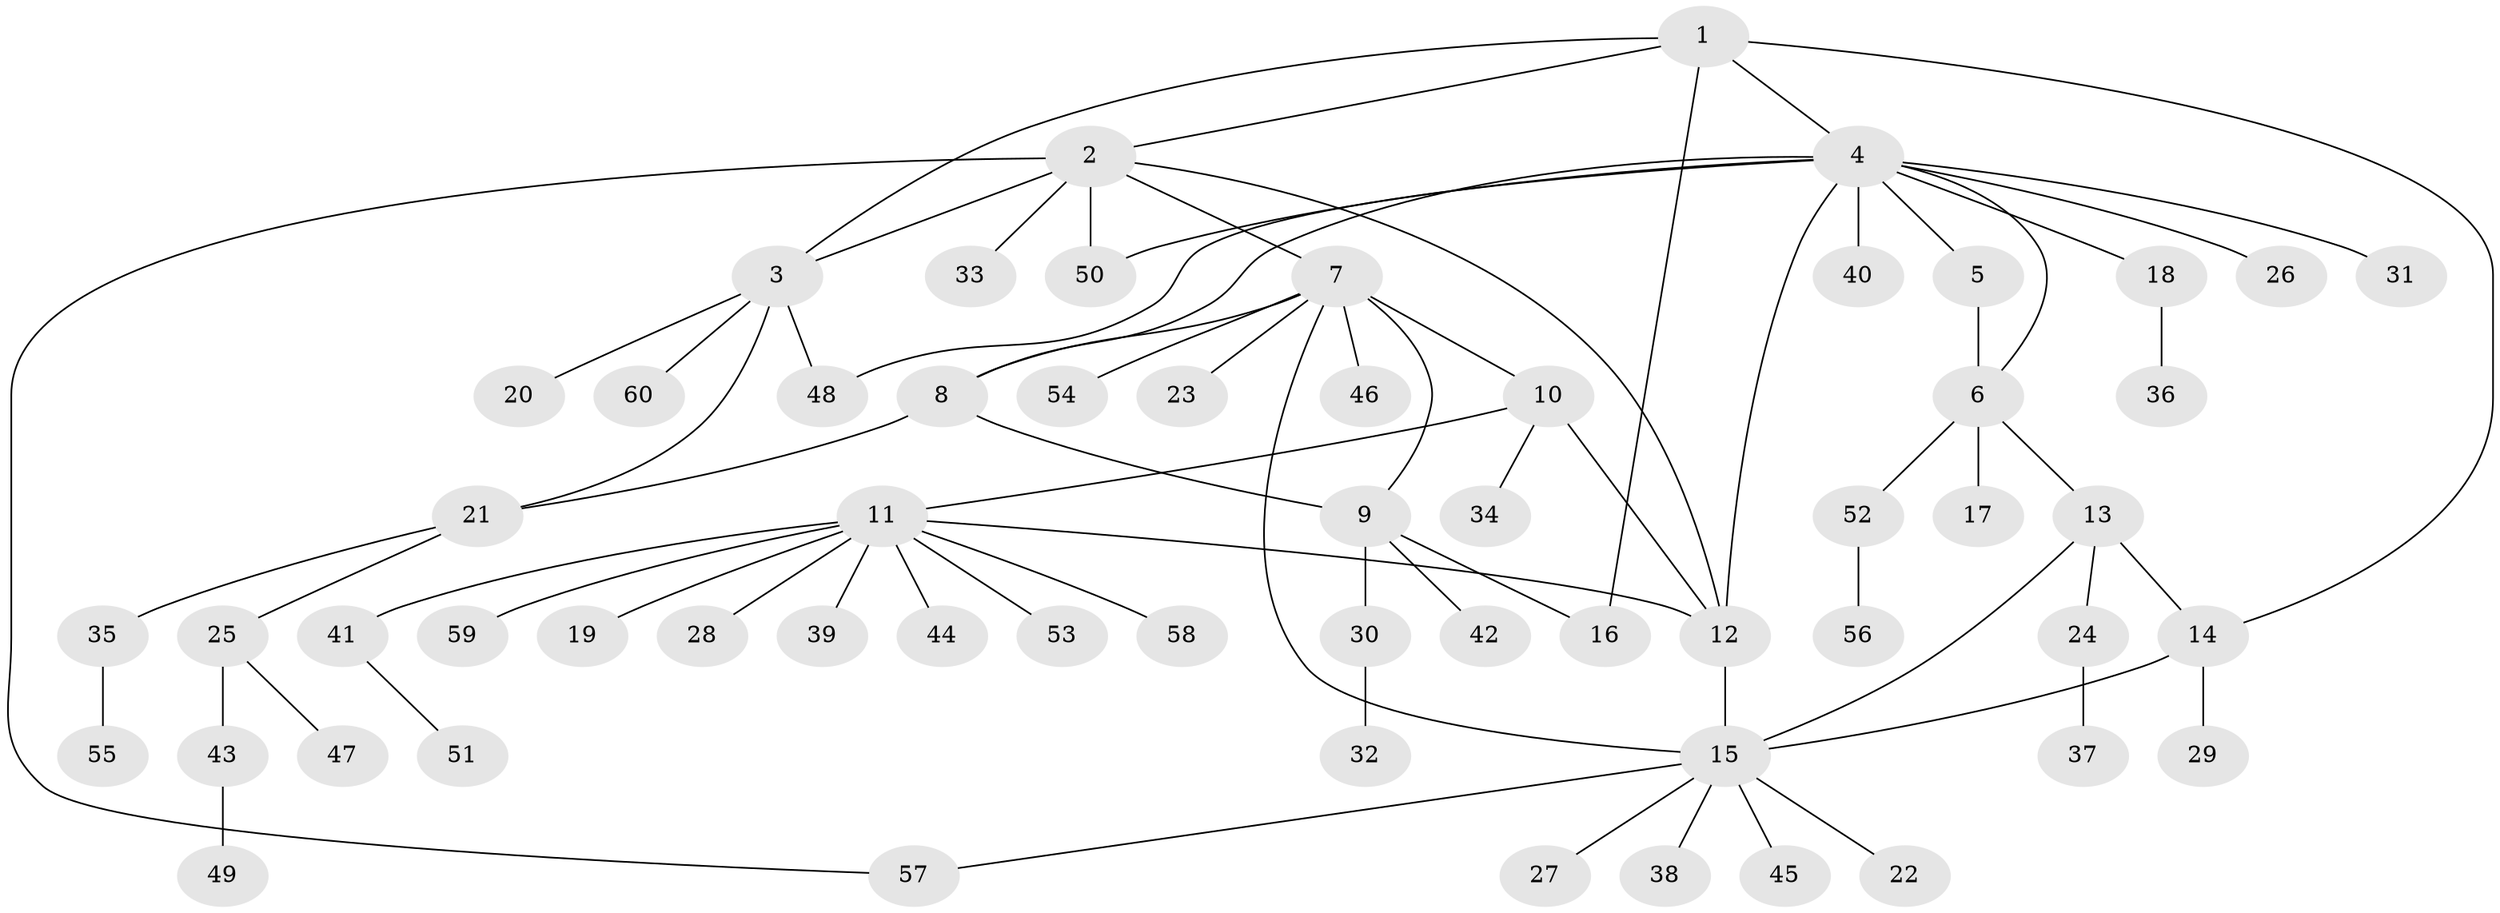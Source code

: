 // coarse degree distribution, {4: 0.11363636363636363, 10: 0.045454545454545456, 2: 0.13636363636363635, 7: 0.022727272727272728, 5: 0.045454545454545456, 3: 0.045454545454545456, 9: 0.022727272727272728, 8: 0.022727272727272728, 1: 0.5454545454545454}
// Generated by graph-tools (version 1.1) at 2025/42/03/06/25 10:42:10]
// undirected, 60 vertices, 75 edges
graph export_dot {
graph [start="1"]
  node [color=gray90,style=filled];
  1;
  2;
  3;
  4;
  5;
  6;
  7;
  8;
  9;
  10;
  11;
  12;
  13;
  14;
  15;
  16;
  17;
  18;
  19;
  20;
  21;
  22;
  23;
  24;
  25;
  26;
  27;
  28;
  29;
  30;
  31;
  32;
  33;
  34;
  35;
  36;
  37;
  38;
  39;
  40;
  41;
  42;
  43;
  44;
  45;
  46;
  47;
  48;
  49;
  50;
  51;
  52;
  53;
  54;
  55;
  56;
  57;
  58;
  59;
  60;
  1 -- 2;
  1 -- 3;
  1 -- 4;
  1 -- 14;
  1 -- 16;
  2 -- 3;
  2 -- 7;
  2 -- 12;
  2 -- 33;
  2 -- 50;
  2 -- 57;
  3 -- 20;
  3 -- 21;
  3 -- 48;
  3 -- 60;
  4 -- 5;
  4 -- 6;
  4 -- 8;
  4 -- 12;
  4 -- 18;
  4 -- 26;
  4 -- 31;
  4 -- 40;
  4 -- 48;
  4 -- 50;
  5 -- 6;
  6 -- 13;
  6 -- 17;
  6 -- 52;
  7 -- 8;
  7 -- 9;
  7 -- 10;
  7 -- 15;
  7 -- 23;
  7 -- 46;
  7 -- 54;
  8 -- 9;
  8 -- 21;
  9 -- 16;
  9 -- 30;
  9 -- 42;
  10 -- 11;
  10 -- 12;
  10 -- 34;
  11 -- 12;
  11 -- 19;
  11 -- 28;
  11 -- 39;
  11 -- 41;
  11 -- 44;
  11 -- 53;
  11 -- 58;
  11 -- 59;
  12 -- 15;
  13 -- 14;
  13 -- 15;
  13 -- 24;
  14 -- 15;
  14 -- 29;
  15 -- 22;
  15 -- 27;
  15 -- 38;
  15 -- 45;
  15 -- 57;
  18 -- 36;
  21 -- 25;
  21 -- 35;
  24 -- 37;
  25 -- 43;
  25 -- 47;
  30 -- 32;
  35 -- 55;
  41 -- 51;
  43 -- 49;
  52 -- 56;
}
